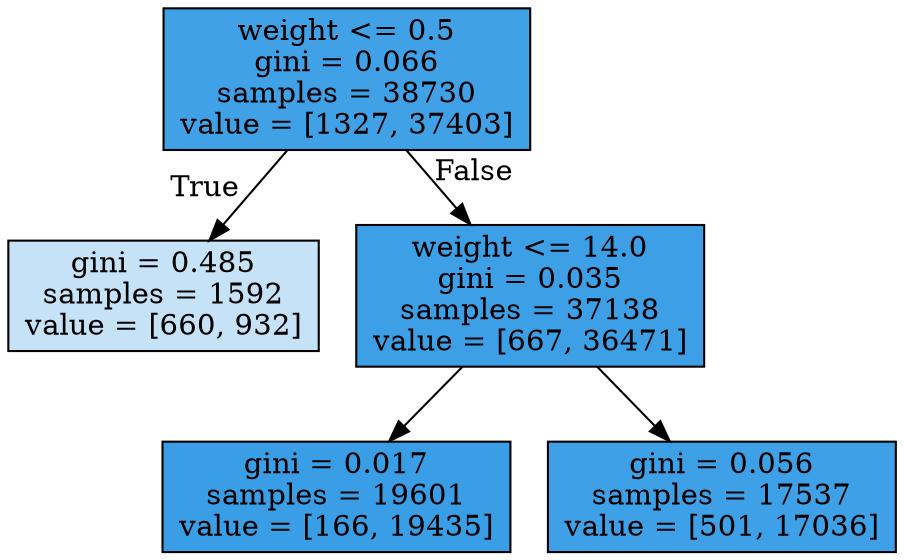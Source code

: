 digraph Tree {
node [shape=box, style="filled", color="black"] ;
0 [label="weight <= 0.5\ngini = 0.066\nsamples = 38730\nvalue = [1327, 37403]", fillcolor="#399de5f6"] ;
1 [label="gini = 0.485\nsamples = 1592\nvalue = [660, 932]", fillcolor="#399de54a"] ;
0 -> 1 [labeldistance=2.5, labelangle=45, headlabel="True"] ;
2 [label="weight <= 14.0\ngini = 0.035\nsamples = 37138\nvalue = [667, 36471]", fillcolor="#399de5fa"] ;
0 -> 2 [labeldistance=2.5, labelangle=-45, headlabel="False"] ;
3 [label="gini = 0.017\nsamples = 19601\nvalue = [166, 19435]", fillcolor="#399de5fd"] ;
2 -> 3 ;
4 [label="gini = 0.056\nsamples = 17537\nvalue = [501, 17036]", fillcolor="#399de5f8"] ;
2 -> 4 ;
}